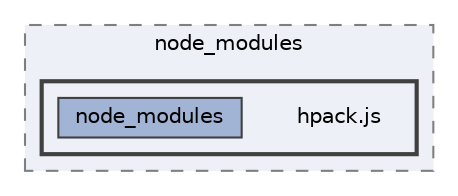 digraph "pkiclassroomrescheduler/src/main/frontend/node_modules/hpack.js"
{
 // LATEX_PDF_SIZE
  bgcolor="transparent";
  edge [fontname=Helvetica,fontsize=10,labelfontname=Helvetica,labelfontsize=10];
  node [fontname=Helvetica,fontsize=10,shape=box,height=0.2,width=0.4];
  compound=true
  subgraph clusterdir_72953eda66ccb3a2722c28e1c3e6c23b {
    graph [ bgcolor="#edf0f7", pencolor="grey50", label="node_modules", fontname=Helvetica,fontsize=10 style="filled,dashed", URL="dir_72953eda66ccb3a2722c28e1c3e6c23b.html",tooltip=""]
  subgraph clusterdir_1293f2a255073262899fd38f1bd58665 {
    graph [ bgcolor="#edf0f7", pencolor="grey25", label="", fontname=Helvetica,fontsize=10 style="filled,bold", URL="dir_1293f2a255073262899fd38f1bd58665.html",tooltip=""]
    dir_1293f2a255073262899fd38f1bd58665 [shape=plaintext, label="hpack.js"];
  dir_e6efcab85611954341feeea977336c4d [label="node_modules", fillcolor="#a2b4d6", color="grey25", style="filled", URL="dir_e6efcab85611954341feeea977336c4d.html",tooltip=""];
  }
  }
}
